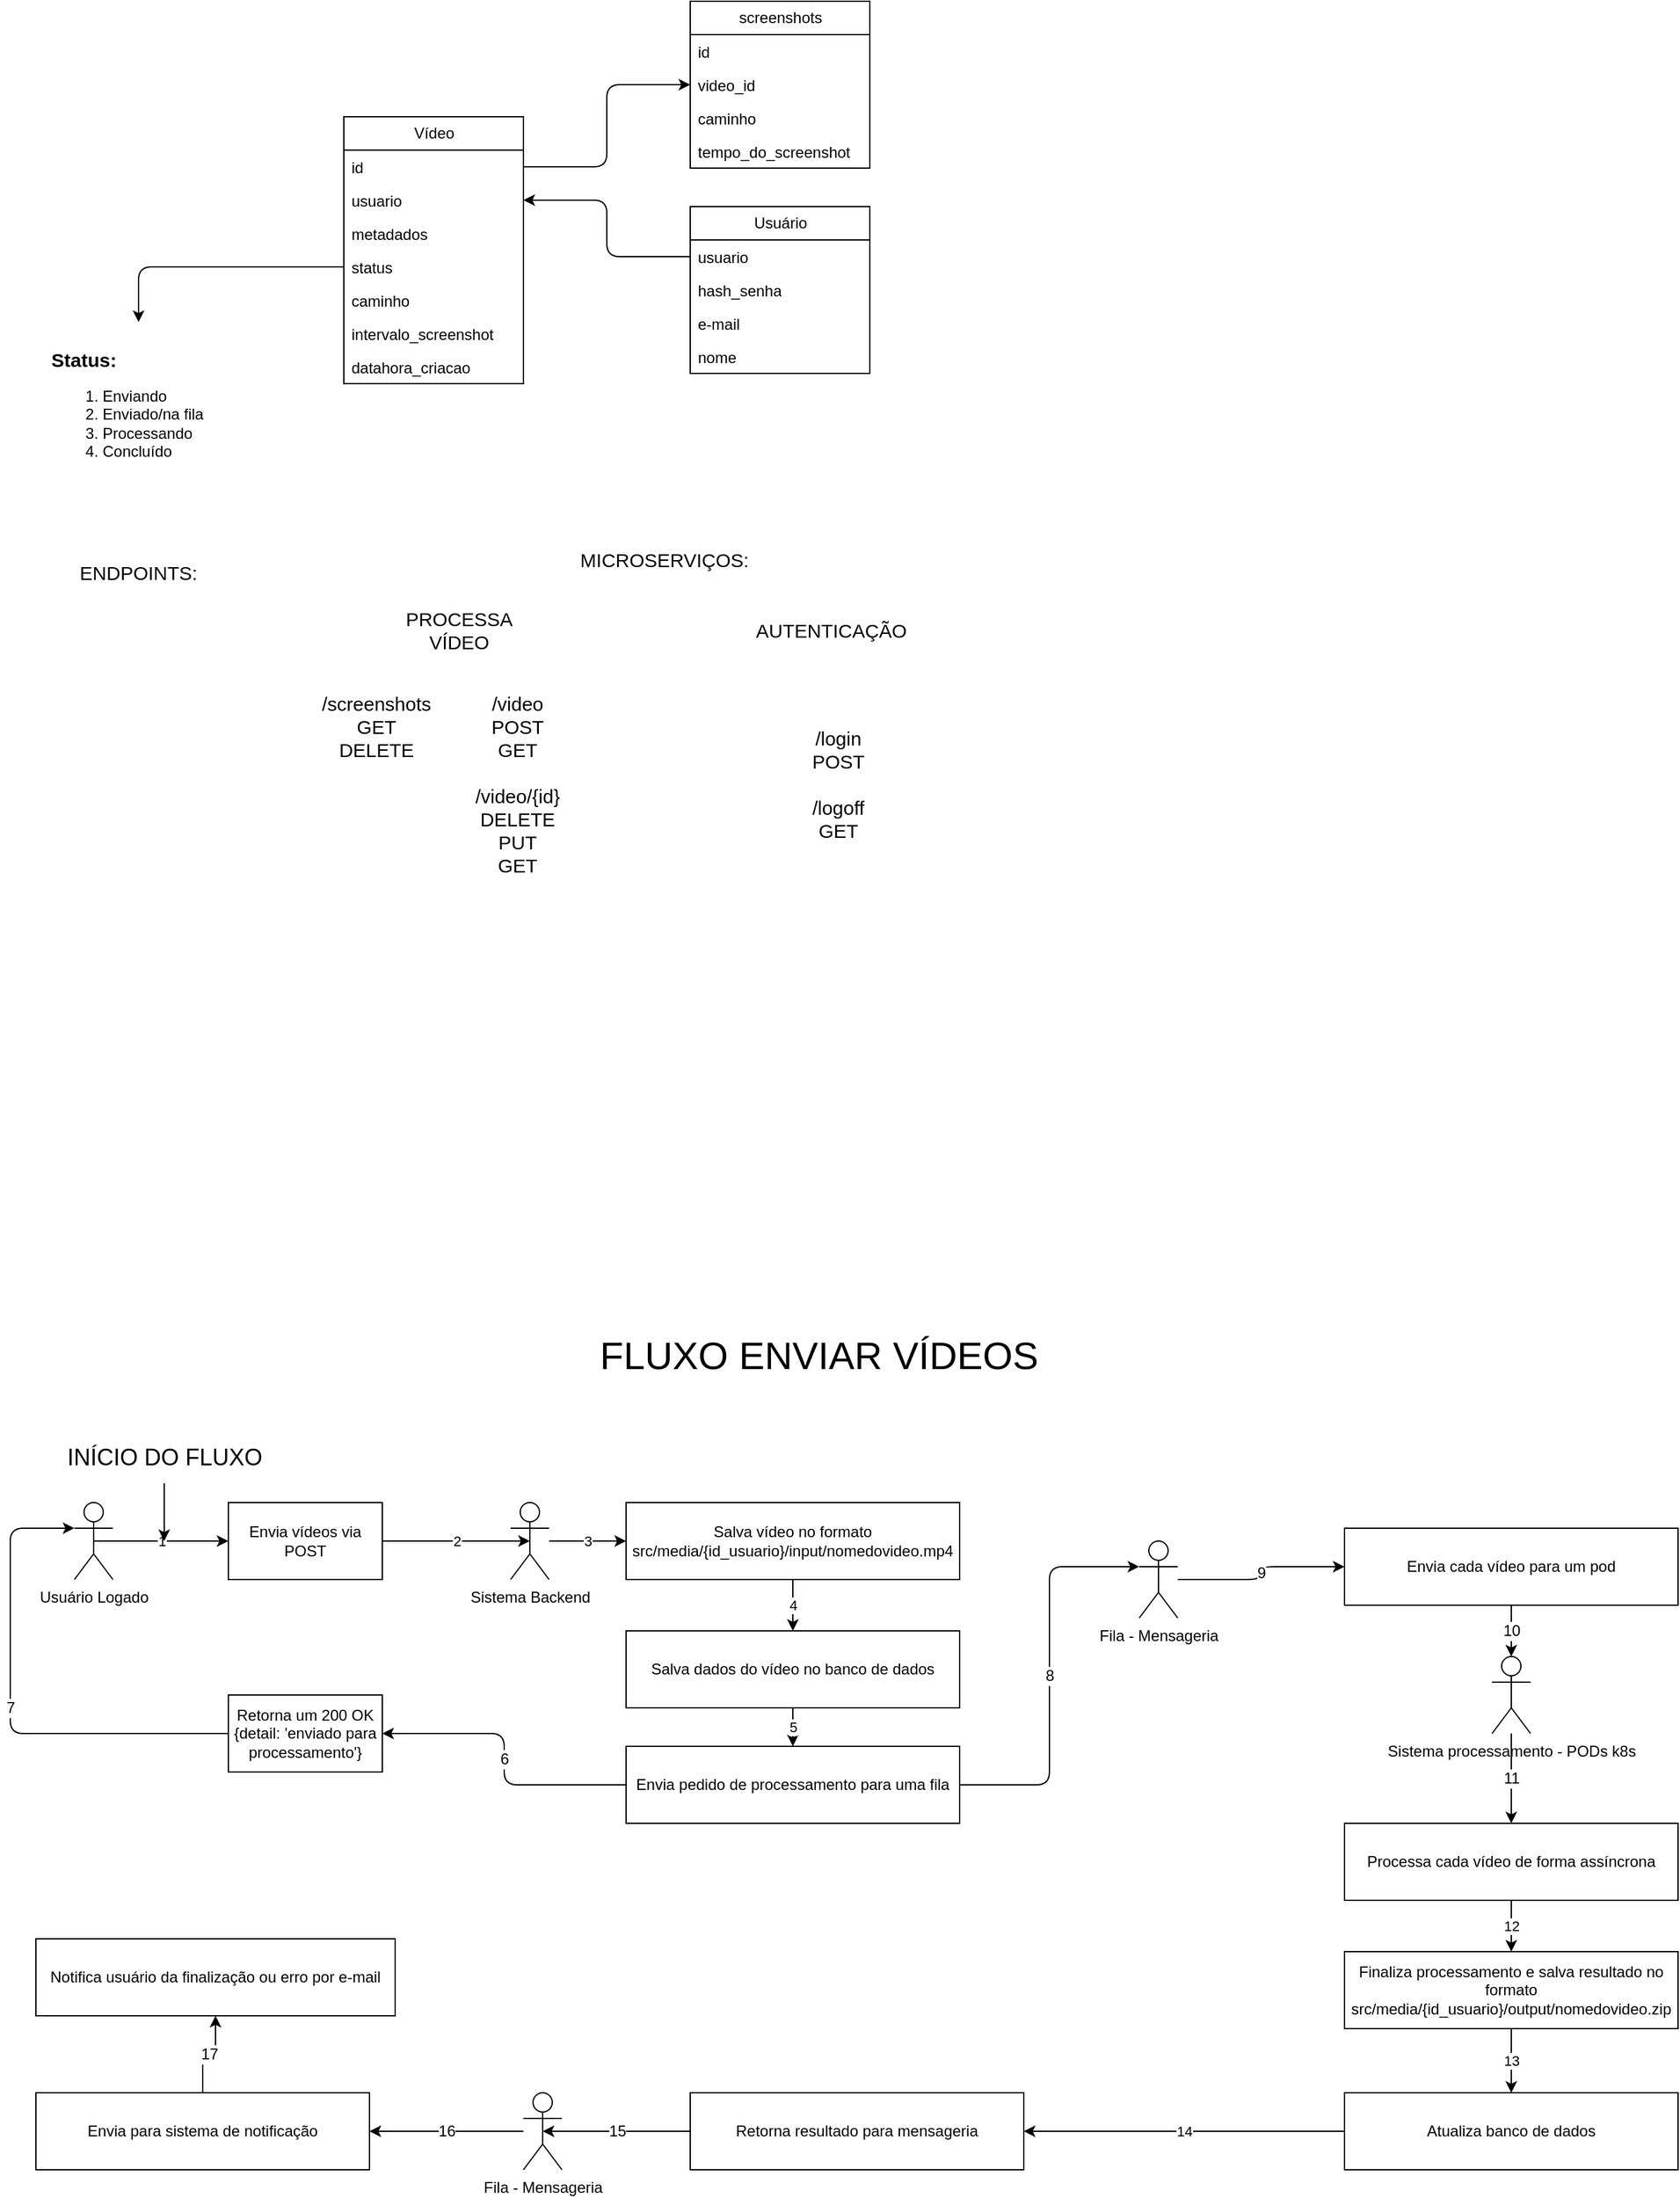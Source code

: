 <mxfile>
    <diagram id="UbfQVdLDmNvXP8BKNXet" name="Page-1">
        <mxGraphModel dx="1439" dy="750" grid="1" gridSize="10" guides="1" tooltips="1" connect="1" arrows="1" fold="1" page="0" pageScale="1" pageWidth="850" pageHeight="1100" math="0" shadow="0">
            <root>
                <mxCell id="0"/>
                <mxCell id="1" parent="0"/>
                <mxCell id="2" value="Vídeo" style="swimlane;fontStyle=0;childLayout=stackLayout;horizontal=1;startSize=26;fillColor=none;horizontalStack=0;resizeParent=1;resizeParentMax=0;resizeLast=0;collapsible=1;marginBottom=0;html=1;" parent="1" vertex="1">
                    <mxGeometry x="240" y="100" width="140" height="208" as="geometry"/>
                </mxCell>
                <mxCell id="3" value="id" style="text;strokeColor=none;fillColor=none;align=left;verticalAlign=top;spacingLeft=4;spacingRight=4;overflow=hidden;rotatable=0;points=[[0,0.5],[1,0.5]];portConstraint=eastwest;whiteSpace=wrap;html=1;" parent="2" vertex="1">
                    <mxGeometry y="26" width="140" height="26" as="geometry"/>
                </mxCell>
                <mxCell id="20" value="usuario" style="text;strokeColor=none;fillColor=none;align=left;verticalAlign=top;spacingLeft=4;spacingRight=4;overflow=hidden;rotatable=0;points=[[0,0.5],[1,0.5]];portConstraint=eastwest;whiteSpace=wrap;html=1;" parent="2" vertex="1">
                    <mxGeometry y="52" width="140" height="26" as="geometry"/>
                </mxCell>
                <mxCell id="4" value="metadados" style="text;strokeColor=none;fillColor=none;align=left;verticalAlign=top;spacingLeft=4;spacingRight=4;overflow=hidden;rotatable=0;points=[[0,0.5],[1,0.5]];portConstraint=eastwest;whiteSpace=wrap;html=1;" parent="2" vertex="1">
                    <mxGeometry y="78" width="140" height="26" as="geometry"/>
                </mxCell>
                <mxCell id="25" value="status" style="text;strokeColor=none;fillColor=none;align=left;verticalAlign=top;spacingLeft=4;spacingRight=4;overflow=hidden;rotatable=0;points=[[0,0.5],[1,0.5]];portConstraint=eastwest;whiteSpace=wrap;html=1;" parent="2" vertex="1">
                    <mxGeometry y="104" width="140" height="26" as="geometry"/>
                </mxCell>
                <mxCell id="5" value="caminho" style="text;strokeColor=none;fillColor=none;align=left;verticalAlign=top;spacingLeft=4;spacingRight=4;overflow=hidden;rotatable=0;points=[[0,0.5],[1,0.5]];portConstraint=eastwest;whiteSpace=wrap;html=1;" parent="2" vertex="1">
                    <mxGeometry y="130" width="140" height="26" as="geometry"/>
                </mxCell>
                <mxCell id="22" value="intervalo_screenshot" style="text;strokeColor=none;fillColor=none;align=left;verticalAlign=top;spacingLeft=4;spacingRight=4;overflow=hidden;rotatable=0;points=[[0,0.5],[1,0.5]];portConstraint=eastwest;whiteSpace=wrap;html=1;" parent="2" vertex="1">
                    <mxGeometry y="156" width="140" height="26" as="geometry"/>
                </mxCell>
                <mxCell id="23" value="datahora_criacao" style="text;strokeColor=none;fillColor=none;align=left;verticalAlign=top;spacingLeft=4;spacingRight=4;overflow=hidden;rotatable=0;points=[[0,0.5],[1,0.5]];portConstraint=eastwest;whiteSpace=wrap;html=1;" parent="2" vertex="1">
                    <mxGeometry y="182" width="140" height="26" as="geometry"/>
                </mxCell>
                <mxCell id="6" value="Usuário" style="swimlane;fontStyle=0;childLayout=stackLayout;horizontal=1;startSize=26;fillColor=none;horizontalStack=0;resizeParent=1;resizeParentMax=0;resizeLast=0;collapsible=1;marginBottom=0;html=1;" parent="1" vertex="1">
                    <mxGeometry x="510" y="170" width="140" height="130" as="geometry"/>
                </mxCell>
                <mxCell id="7" value="usuario" style="text;strokeColor=none;fillColor=none;align=left;verticalAlign=top;spacingLeft=4;spacingRight=4;overflow=hidden;rotatable=0;points=[[0,0.5],[1,0.5]];portConstraint=eastwest;whiteSpace=wrap;html=1;" parent="6" vertex="1">
                    <mxGeometry y="26" width="140" height="26" as="geometry"/>
                </mxCell>
                <mxCell id="8" value="hash_senha" style="text;strokeColor=none;fillColor=none;align=left;verticalAlign=top;spacingLeft=4;spacingRight=4;overflow=hidden;rotatable=0;points=[[0,0.5],[1,0.5]];portConstraint=eastwest;whiteSpace=wrap;html=1;" parent="6" vertex="1">
                    <mxGeometry y="52" width="140" height="26" as="geometry"/>
                </mxCell>
                <mxCell id="9" value="e-mail" style="text;strokeColor=none;fillColor=none;align=left;verticalAlign=top;spacingLeft=4;spacingRight=4;overflow=hidden;rotatable=0;points=[[0,0.5],[1,0.5]];portConstraint=eastwest;whiteSpace=wrap;html=1;" parent="6" vertex="1">
                    <mxGeometry y="78" width="140" height="26" as="geometry"/>
                </mxCell>
                <mxCell id="12" value="nome" style="text;strokeColor=none;fillColor=none;align=left;verticalAlign=top;spacingLeft=4;spacingRight=4;overflow=hidden;rotatable=0;points=[[0,0.5],[1,0.5]];portConstraint=eastwest;whiteSpace=wrap;html=1;" parent="6" vertex="1">
                    <mxGeometry y="104" width="140" height="26" as="geometry"/>
                </mxCell>
                <mxCell id="13" value="screenshots" style="swimlane;fontStyle=0;childLayout=stackLayout;horizontal=1;startSize=26;fillColor=none;horizontalStack=0;resizeParent=1;resizeParentMax=0;resizeLast=0;collapsible=1;marginBottom=0;html=1;" parent="1" vertex="1">
                    <mxGeometry x="510" y="10" width="140" height="130" as="geometry"/>
                </mxCell>
                <mxCell id="15" value="id" style="text;strokeColor=none;fillColor=none;align=left;verticalAlign=top;spacingLeft=4;spacingRight=4;overflow=hidden;rotatable=0;points=[[0,0.5],[1,0.5]];portConstraint=eastwest;whiteSpace=wrap;html=1;" parent="13" vertex="1">
                    <mxGeometry y="26" width="140" height="26" as="geometry"/>
                </mxCell>
                <mxCell id="16" value="video_id" style="text;strokeColor=none;fillColor=none;align=left;verticalAlign=top;spacingLeft=4;spacingRight=4;overflow=hidden;rotatable=0;points=[[0,0.5],[1,0.5]];portConstraint=eastwest;whiteSpace=wrap;html=1;" parent="13" vertex="1">
                    <mxGeometry y="52" width="140" height="26" as="geometry"/>
                </mxCell>
                <mxCell id="14" value="caminho" style="text;strokeColor=none;fillColor=none;align=left;verticalAlign=top;spacingLeft=4;spacingRight=4;overflow=hidden;rotatable=0;points=[[0,0.5],[1,0.5]];portConstraint=eastwest;whiteSpace=wrap;html=1;" parent="13" vertex="1">
                    <mxGeometry y="78" width="140" height="26" as="geometry"/>
                </mxCell>
                <mxCell id="24" value="tempo_do_screenshot" style="text;strokeColor=none;fillColor=none;align=left;verticalAlign=top;spacingLeft=4;spacingRight=4;overflow=hidden;rotatable=0;points=[[0,0.5],[1,0.5]];portConstraint=eastwest;whiteSpace=wrap;html=1;" parent="13" vertex="1">
                    <mxGeometry y="104" width="140" height="26" as="geometry"/>
                </mxCell>
                <mxCell id="19" style="edgeStyle=orthogonalEdgeStyle;html=1;entryX=0;entryY=0.5;entryDx=0;entryDy=0;" parent="1" source="3" target="16" edge="1">
                    <mxGeometry relative="1" as="geometry"/>
                </mxCell>
                <mxCell id="21" style="edgeStyle=orthogonalEdgeStyle;html=1;" parent="1" source="7" target="20" edge="1">
                    <mxGeometry relative="1" as="geometry"/>
                </mxCell>
                <mxCell id="27" value="&lt;span style=&quot;background-color: initial;&quot;&gt;&lt;b&gt;&lt;font style=&quot;font-size: 15px;&quot;&gt;Status:&lt;/font&gt;&lt;/b&gt;&lt;/span&gt;&lt;br&gt;&lt;ol&gt;&lt;li&gt;&lt;span style=&quot;background-color: initial;&quot;&gt;Enviando&lt;/span&gt;&lt;/li&gt;&lt;li&gt;&lt;span style=&quot;background-color: initial;&quot;&gt;Enviado/na fila&lt;/span&gt;&lt;/li&gt;&lt;li&gt;&lt;span style=&quot;background-color: initial;&quot;&gt;Processando&lt;/span&gt;&lt;/li&gt;&lt;li&gt;&lt;span style=&quot;background-color: initial;&quot;&gt;Concluído&lt;/span&gt;&lt;/li&gt;&lt;/ol&gt;" style="text;html=1;align=left;verticalAlign=middle;resizable=0;points=[];autosize=1;strokeColor=none;fillColor=none;" parent="1" vertex="1">
                    <mxGeometry x="10" y="260" width="140" height="140" as="geometry"/>
                </mxCell>
                <mxCell id="28" style="edgeStyle=orthogonalEdgeStyle;html=1;fontSize=15;" parent="1" source="25" target="27" edge="1">
                    <mxGeometry relative="1" as="geometry"/>
                </mxCell>
                <mxCell id="29" value="ENDPOINTS:" style="text;html=1;strokeColor=none;fillColor=none;align=center;verticalAlign=middle;whiteSpace=wrap;rounded=0;fontSize=15;" parent="1" vertex="1">
                    <mxGeometry x="30" y="440" width="100" height="30" as="geometry"/>
                </mxCell>
                <mxCell id="30" value="/video&lt;br&gt;POST&lt;br&gt;GET&lt;br&gt;&lt;br&gt;/video/{id}&lt;br&gt;DELETE&lt;br&gt;PUT&lt;br&gt;GET" style="text;html=1;align=center;verticalAlign=middle;resizable=0;points=[];autosize=1;strokeColor=none;fillColor=none;fontSize=15;" parent="1" vertex="1">
                    <mxGeometry x="330" y="540" width="90" height="160" as="geometry"/>
                </mxCell>
                <mxCell id="31" value="/screenshots&lt;br&gt;GET&lt;br&gt;DELETE" style="text;html=1;align=center;verticalAlign=middle;resizable=0;points=[];autosize=1;strokeColor=none;fillColor=none;fontSize=15;" parent="1" vertex="1">
                    <mxGeometry x="210" y="540" width="110" height="70" as="geometry"/>
                </mxCell>
                <mxCell id="33" value="MICROSERVIÇOS:" style="text;html=1;strokeColor=none;fillColor=none;align=center;verticalAlign=middle;whiteSpace=wrap;rounded=0;fontSize=15;" parent="1" vertex="1">
                    <mxGeometry x="440" y="430" width="100" height="30" as="geometry"/>
                </mxCell>
                <mxCell id="34" value="PROCESSA VÍDEO" style="text;html=1;strokeColor=none;fillColor=none;align=center;verticalAlign=middle;whiteSpace=wrap;rounded=0;fontSize=15;" parent="1" vertex="1">
                    <mxGeometry x="280" y="485" width="100" height="30" as="geometry"/>
                </mxCell>
                <mxCell id="35" value="AUTENTICAÇÃO" style="text;html=1;strokeColor=none;fillColor=none;align=center;verticalAlign=middle;whiteSpace=wrap;rounded=0;fontSize=15;" parent="1" vertex="1">
                    <mxGeometry x="570" y="485" width="100" height="30" as="geometry"/>
                </mxCell>
                <mxCell id="36" value="/login&lt;br&gt;POST&lt;br&gt;&lt;br&gt;/logoff&lt;br&gt;GET" style="text;html=1;align=center;verticalAlign=middle;resizable=0;points=[];autosize=1;strokeColor=none;fillColor=none;fontSize=15;" parent="1" vertex="1">
                    <mxGeometry x="595" y="570" width="60" height="100" as="geometry"/>
                </mxCell>
                <mxCell id="37" value="&lt;font style=&quot;font-size: 30px;&quot;&gt;FLUXO ENVIAR VÍDEOS&lt;/font&gt;" style="text;html=1;align=center;verticalAlign=middle;resizable=0;points=[];autosize=1;strokeColor=none;fillColor=none;" vertex="1" parent="1">
                    <mxGeometry x="425" y="1040" width="370" height="50" as="geometry"/>
                </mxCell>
                <mxCell id="43" value="1" style="edgeStyle=none;html=1;exitX=0.5;exitY=0.5;exitDx=0;exitDy=0;exitPerimeter=0;" edge="1" parent="1" source="38" target="42">
                    <mxGeometry relative="1" as="geometry"/>
                </mxCell>
                <mxCell id="38" value="Usuário Logado" style="shape=umlActor;verticalLabelPosition=bottom;verticalAlign=top;html=1;outlineConnect=0;" vertex="1" parent="1">
                    <mxGeometry x="30" y="1180" width="30" height="60" as="geometry"/>
                </mxCell>
                <mxCell id="49" value="2" style="edgeStyle=none;html=1;entryX=0.5;entryY=0.5;entryDx=0;entryDy=0;entryPerimeter=0;" edge="1" parent="1" source="42" target="45">
                    <mxGeometry relative="1" as="geometry"/>
                </mxCell>
                <mxCell id="42" value="Envia vídeos via POST" style="whiteSpace=wrap;html=1;" vertex="1" parent="1">
                    <mxGeometry x="150" y="1180" width="120" height="60" as="geometry"/>
                </mxCell>
                <mxCell id="50" value="3" style="edgeStyle=none;html=1;" edge="1" parent="1" source="45" target="46">
                    <mxGeometry relative="1" as="geometry"/>
                </mxCell>
                <mxCell id="45" value="Sistema Backend" style="shape=umlActor;verticalLabelPosition=bottom;verticalAlign=top;html=1;outlineConnect=0;" vertex="1" parent="1">
                    <mxGeometry x="370" y="1180" width="30" height="60" as="geometry"/>
                </mxCell>
                <mxCell id="51" value="4" style="edgeStyle=none;html=1;" edge="1" parent="1" source="46" target="47">
                    <mxGeometry relative="1" as="geometry"/>
                </mxCell>
                <mxCell id="46" value="Salva vídeo no formato src/media/{id_usuario}/input/nomedovideo.mp4" style="whiteSpace=wrap;html=1;" vertex="1" parent="1">
                    <mxGeometry x="460" y="1180" width="260" height="60" as="geometry"/>
                </mxCell>
                <mxCell id="52" value="5" style="edgeStyle=none;html=1;" edge="1" parent="1" source="47" target="48">
                    <mxGeometry relative="1" as="geometry"/>
                </mxCell>
                <mxCell id="47" value="Salva dados do vídeo no banco de dados" style="whiteSpace=wrap;html=1;" vertex="1" parent="1">
                    <mxGeometry x="460" y="1280" width="260" height="60" as="geometry"/>
                </mxCell>
                <mxCell id="63" value="8" style="edgeStyle=orthogonalEdgeStyle;html=1;fontSize=12;entryX=0;entryY=0.333;entryDx=0;entryDy=0;entryPerimeter=0;" edge="1" parent="1" source="48" target="62">
                    <mxGeometry relative="1" as="geometry"/>
                </mxCell>
                <mxCell id="79" value="6" style="edgeStyle=orthogonalEdgeStyle;html=1;fontSize=12;" edge="1" parent="1" source="48" target="78">
                    <mxGeometry relative="1" as="geometry"/>
                </mxCell>
                <mxCell id="48" value="Envia pedido de processamento para uma fila" style="whiteSpace=wrap;html=1;" vertex="1" parent="1">
                    <mxGeometry x="460" y="1370" width="260" height="60" as="geometry"/>
                </mxCell>
                <mxCell id="56" value="12" style="edgeStyle=none;html=1;" edge="1" parent="1" source="53" target="55">
                    <mxGeometry relative="1" as="geometry"/>
                </mxCell>
                <mxCell id="53" value="Processa cada vídeo de forma assíncrona" style="whiteSpace=wrap;html=1;" vertex="1" parent="1">
                    <mxGeometry x="1020" y="1430" width="260" height="60" as="geometry"/>
                </mxCell>
                <mxCell id="59" value="13" style="edgeStyle=none;html=1;" edge="1" parent="1" source="55" target="57">
                    <mxGeometry relative="1" as="geometry"/>
                </mxCell>
                <mxCell id="55" value="Finaliza processamento e salva resultado no formato src/media/{id_usuario}/output/nomedovideo.zip" style="whiteSpace=wrap;html=1;" vertex="1" parent="1">
                    <mxGeometry x="1020" y="1530" width="260" height="60" as="geometry"/>
                </mxCell>
                <mxCell id="60" value="14" style="edgeStyle=orthogonalEdgeStyle;html=1;" edge="1" parent="1" source="57" target="58">
                    <mxGeometry relative="1" as="geometry"/>
                </mxCell>
                <mxCell id="57" value="Atualiza banco de dados" style="whiteSpace=wrap;html=1;" vertex="1" parent="1">
                    <mxGeometry x="1020" y="1640" width="260" height="60" as="geometry"/>
                </mxCell>
                <mxCell id="72" value="15" style="edgeStyle=orthogonalEdgeStyle;html=1;entryX=0.5;entryY=0.5;entryDx=0;entryDy=0;entryPerimeter=0;fontSize=12;" edge="1" parent="1" source="58" target="71">
                    <mxGeometry relative="1" as="geometry"/>
                </mxCell>
                <mxCell id="58" value="Retorna resultado para mensageria" style="whiteSpace=wrap;html=1;" vertex="1" parent="1">
                    <mxGeometry x="510" y="1640" width="260" height="60" as="geometry"/>
                </mxCell>
                <mxCell id="67" value="9" style="edgeStyle=orthogonalEdgeStyle;html=1;fontSize=12;" edge="1" parent="1" source="62" target="65">
                    <mxGeometry relative="1" as="geometry"/>
                </mxCell>
                <mxCell id="62" value="Fila - Mensageria" style="shape=umlActor;verticalLabelPosition=bottom;verticalAlign=top;html=1;outlineConnect=0;" vertex="1" parent="1">
                    <mxGeometry x="860" y="1210" width="30" height="60" as="geometry"/>
                </mxCell>
                <mxCell id="69" value="10" style="edgeStyle=orthogonalEdgeStyle;html=1;entryX=0.5;entryY=0;entryDx=0;entryDy=0;entryPerimeter=0;fontSize=12;" edge="1" parent="1" source="65" target="66">
                    <mxGeometry relative="1" as="geometry"/>
                </mxCell>
                <mxCell id="65" value="Envia cada vídeo para um pod" style="whiteSpace=wrap;html=1;" vertex="1" parent="1">
                    <mxGeometry x="1020" y="1200" width="260" height="60" as="geometry"/>
                </mxCell>
                <mxCell id="70" value="11" style="edgeStyle=orthogonalEdgeStyle;html=1;fontSize=12;" edge="1" parent="1" source="66" target="53">
                    <mxGeometry relative="1" as="geometry"/>
                </mxCell>
                <mxCell id="66" value="Sistema processamento - PODs k8s" style="shape=umlActor;verticalLabelPosition=bottom;verticalAlign=top;html=1;outlineConnect=0;" vertex="1" parent="1">
                    <mxGeometry x="1135" y="1300" width="30" height="60" as="geometry"/>
                </mxCell>
                <mxCell id="74" value="16" style="edgeStyle=orthogonalEdgeStyle;html=1;fontSize=12;" edge="1" parent="1" source="71" target="73">
                    <mxGeometry relative="1" as="geometry"/>
                </mxCell>
                <mxCell id="71" value="Fila - Mensageria" style="shape=umlActor;verticalLabelPosition=bottom;verticalAlign=top;html=1;outlineConnect=0;" vertex="1" parent="1">
                    <mxGeometry x="380" y="1640" width="30" height="60" as="geometry"/>
                </mxCell>
                <mxCell id="76" value="17" style="edgeStyle=orthogonalEdgeStyle;html=1;fontSize=12;" edge="1" parent="1" source="73" target="75">
                    <mxGeometry relative="1" as="geometry"/>
                </mxCell>
                <mxCell id="73" value="Envia para sistema de notificação" style="whiteSpace=wrap;html=1;" vertex="1" parent="1">
                    <mxGeometry y="1640" width="260" height="60" as="geometry"/>
                </mxCell>
                <mxCell id="75" value="Notifica usuário da finalização ou erro por e-mail" style="whiteSpace=wrap;html=1;" vertex="1" parent="1">
                    <mxGeometry y="1520" width="280" height="60" as="geometry"/>
                </mxCell>
                <mxCell id="80" value="7" style="edgeStyle=orthogonalEdgeStyle;html=1;fontSize=12;entryX=0;entryY=0.333;entryDx=0;entryDy=0;entryPerimeter=0;" edge="1" parent="1" source="78" target="38">
                    <mxGeometry relative="1" as="geometry">
                        <mxPoint x="50" y="1250" as="targetPoint"/>
                        <Array as="points">
                            <mxPoint x="-20" y="1360"/>
                            <mxPoint x="-20" y="1200"/>
                        </Array>
                    </mxGeometry>
                </mxCell>
                <mxCell id="78" value="Retorna um 200 OK&lt;br&gt;{detail: 'enviado para processamento'}" style="whiteSpace=wrap;html=1;fontSize=12;" vertex="1" parent="1">
                    <mxGeometry x="150" y="1330" width="120" height="60" as="geometry"/>
                </mxCell>
                <mxCell id="82" style="edgeStyle=orthogonalEdgeStyle;html=1;fontSize=14;" edge="1" parent="1" source="81">
                    <mxGeometry relative="1" as="geometry">
                        <mxPoint x="100" y="1210" as="targetPoint"/>
                    </mxGeometry>
                </mxCell>
                <mxCell id="81" value="INÍCIO DO FLUXO" style="text;html=1;align=center;verticalAlign=middle;resizable=0;points=[];autosize=1;strokeColor=none;fillColor=none;fontSize=18;" vertex="1" parent="1">
                    <mxGeometry x="10" y="1125" width="180" height="40" as="geometry"/>
                </mxCell>
            </root>
        </mxGraphModel>
    </diagram>
</mxfile>